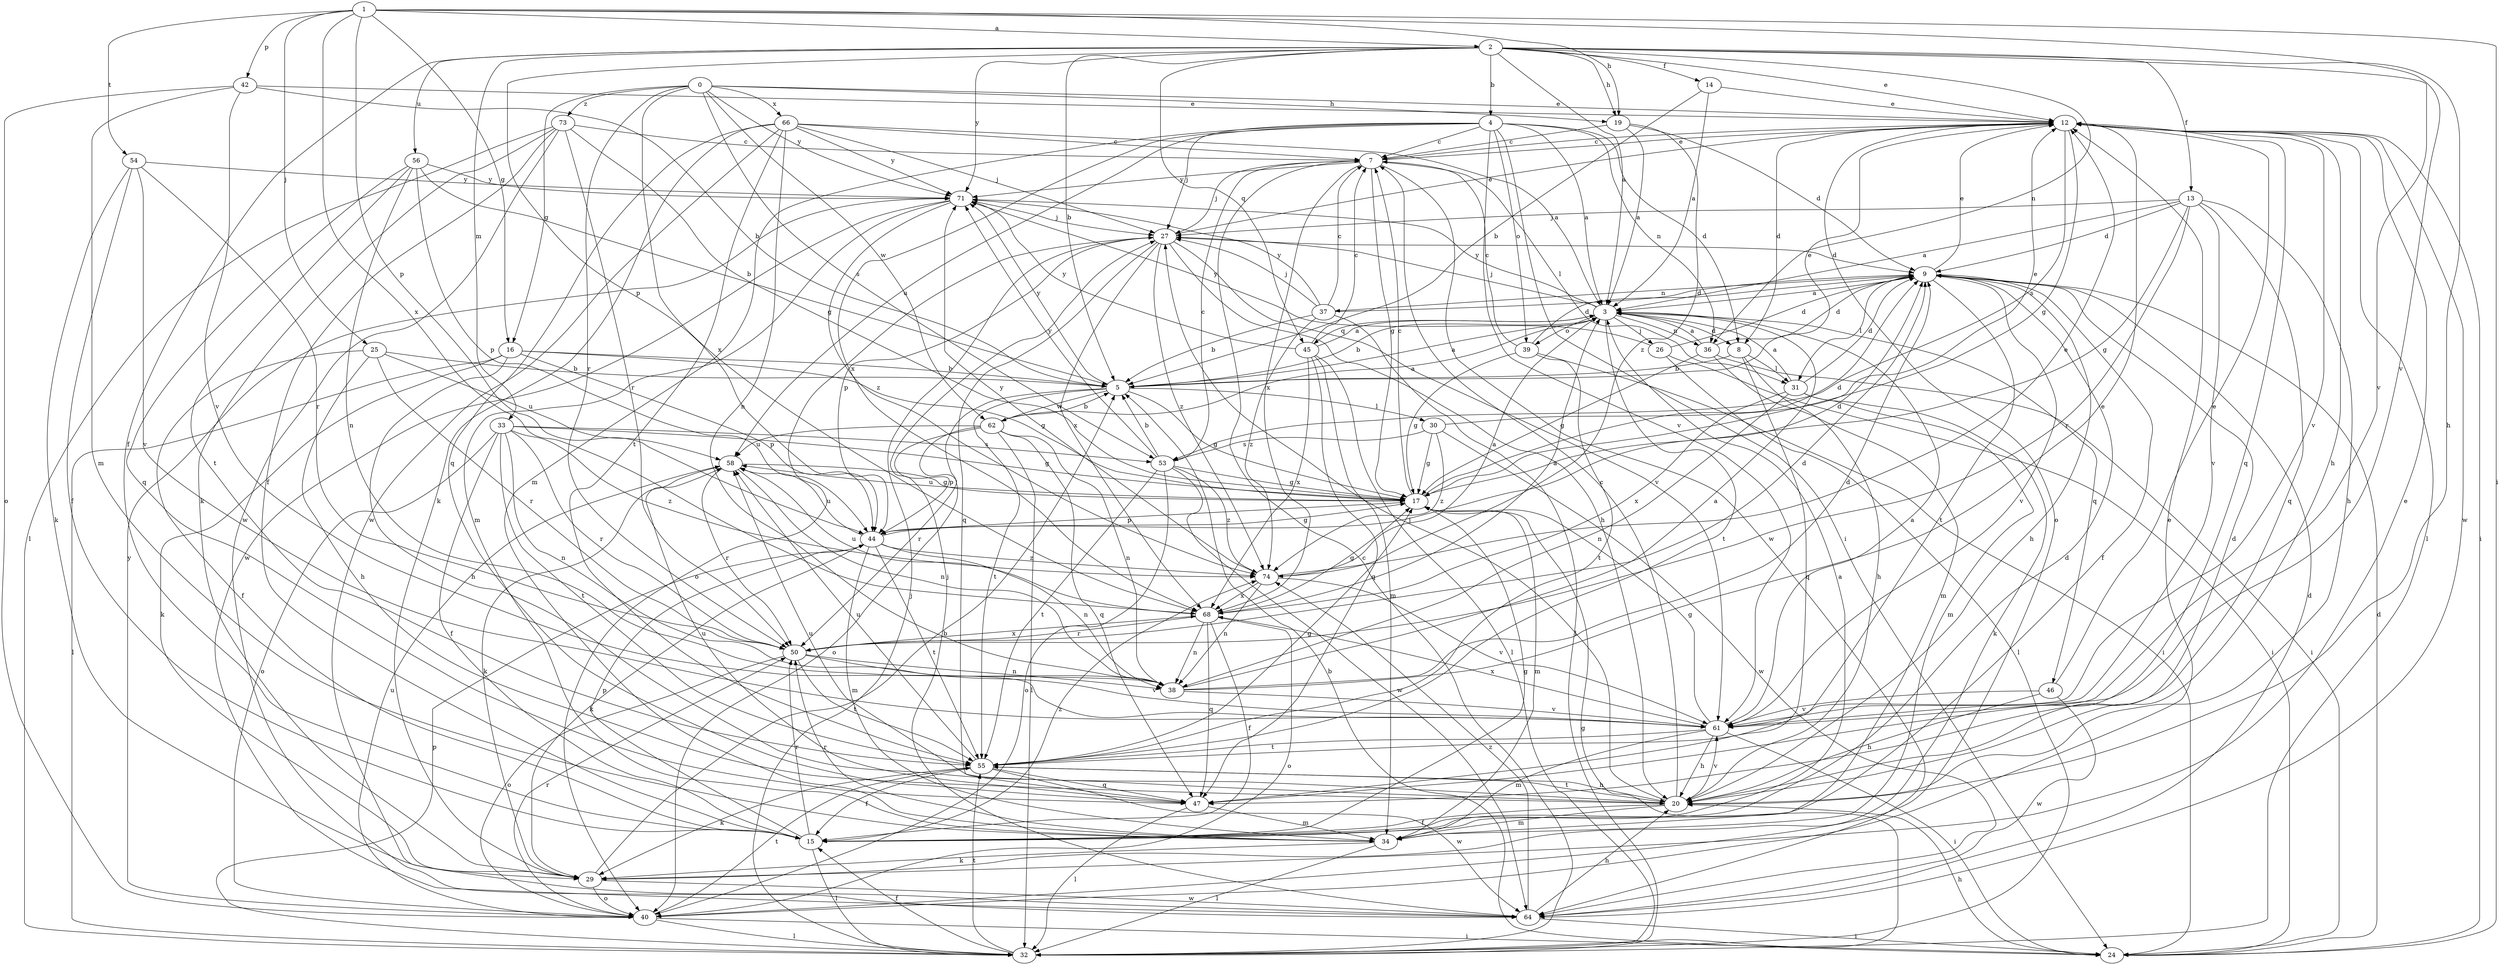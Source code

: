 strict digraph  {
0;
1;
2;
3;
4;
5;
7;
8;
9;
12;
13;
14;
15;
16;
17;
19;
20;
24;
25;
26;
27;
29;
30;
31;
32;
33;
34;
36;
37;
38;
39;
40;
42;
44;
45;
46;
47;
50;
53;
54;
55;
56;
58;
61;
62;
64;
66;
68;
71;
73;
74;
0 -> 12  [label=e];
0 -> 16  [label=g];
0 -> 19  [label=h];
0 -> 50  [label=r];
0 -> 53  [label=s];
0 -> 62  [label=w];
0 -> 66  [label=x];
0 -> 68  [label=x];
0 -> 71  [label=y];
0 -> 73  [label=z];
1 -> 2  [label=a];
1 -> 16  [label=g];
1 -> 19  [label=h];
1 -> 24  [label=i];
1 -> 25  [label=j];
1 -> 42  [label=p];
1 -> 44  [label=p];
1 -> 54  [label=t];
1 -> 61  [label=v];
1 -> 68  [label=x];
2 -> 3  [label=a];
2 -> 4  [label=b];
2 -> 5  [label=b];
2 -> 12  [label=e];
2 -> 13  [label=f];
2 -> 14  [label=f];
2 -> 15  [label=f];
2 -> 19  [label=h];
2 -> 20  [label=h];
2 -> 33  [label=m];
2 -> 36  [label=n];
2 -> 44  [label=p];
2 -> 45  [label=q];
2 -> 56  [label=u];
2 -> 61  [label=v];
2 -> 71  [label=y];
3 -> 5  [label=b];
3 -> 8  [label=d];
3 -> 26  [label=j];
3 -> 27  [label=j];
3 -> 36  [label=n];
3 -> 39  [label=o];
3 -> 45  [label=q];
3 -> 46  [label=q];
3 -> 55  [label=t];
3 -> 71  [label=y];
4 -> 3  [label=a];
4 -> 7  [label=c];
4 -> 8  [label=d];
4 -> 24  [label=i];
4 -> 27  [label=j];
4 -> 34  [label=m];
4 -> 36  [label=n];
4 -> 39  [label=o];
4 -> 58  [label=u];
4 -> 61  [label=v];
4 -> 68  [label=x];
5 -> 3  [label=a];
5 -> 12  [label=e];
5 -> 17  [label=g];
5 -> 30  [label=l];
5 -> 40  [label=o];
5 -> 55  [label=t];
5 -> 62  [label=w];
5 -> 71  [label=y];
7 -> 12  [label=e];
7 -> 17  [label=g];
7 -> 27  [label=j];
7 -> 31  [label=l];
7 -> 64  [label=w];
7 -> 68  [label=x];
7 -> 71  [label=y];
8 -> 5  [label=b];
8 -> 20  [label=h];
8 -> 31  [label=l];
8 -> 47  [label=q];
9 -> 3  [label=a];
9 -> 12  [label=e];
9 -> 15  [label=f];
9 -> 20  [label=h];
9 -> 31  [label=l];
9 -> 37  [label=n];
9 -> 55  [label=t];
9 -> 61  [label=v];
12 -> 7  [label=c];
12 -> 8  [label=d];
12 -> 17  [label=g];
12 -> 20  [label=h];
12 -> 24  [label=i];
12 -> 32  [label=l];
12 -> 40  [label=o];
12 -> 47  [label=q];
12 -> 53  [label=s];
12 -> 61  [label=v];
12 -> 64  [label=w];
13 -> 3  [label=a];
13 -> 9  [label=d];
13 -> 17  [label=g];
13 -> 20  [label=h];
13 -> 27  [label=j];
13 -> 47  [label=q];
13 -> 50  [label=r];
13 -> 61  [label=v];
14 -> 3  [label=a];
14 -> 5  [label=b];
14 -> 12  [label=e];
15 -> 3  [label=a];
15 -> 9  [label=d];
15 -> 17  [label=g];
15 -> 32  [label=l];
15 -> 44  [label=p];
15 -> 50  [label=r];
15 -> 74  [label=z];
16 -> 5  [label=b];
16 -> 17  [label=g];
16 -> 20  [label=h];
16 -> 29  [label=k];
16 -> 32  [label=l];
16 -> 44  [label=p];
17 -> 7  [label=c];
17 -> 9  [label=d];
17 -> 34  [label=m];
17 -> 44  [label=p];
17 -> 58  [label=u];
19 -> 3  [label=a];
19 -> 7  [label=c];
19 -> 9  [label=d];
19 -> 74  [label=z];
20 -> 7  [label=c];
20 -> 9  [label=d];
20 -> 15  [label=f];
20 -> 27  [label=j];
20 -> 34  [label=m];
20 -> 55  [label=t];
20 -> 58  [label=u];
20 -> 61  [label=v];
24 -> 5  [label=b];
24 -> 9  [label=d];
24 -> 20  [label=h];
25 -> 5  [label=b];
25 -> 15  [label=f];
25 -> 20  [label=h];
25 -> 50  [label=r];
25 -> 58  [label=u];
26 -> 9  [label=d];
26 -> 24  [label=i];
26 -> 32  [label=l];
26 -> 71  [label=y];
27 -> 9  [label=d];
27 -> 12  [label=e];
27 -> 20  [label=h];
27 -> 40  [label=o];
27 -> 44  [label=p];
27 -> 47  [label=q];
27 -> 61  [label=v];
27 -> 68  [label=x];
27 -> 74  [label=z];
29 -> 5  [label=b];
29 -> 12  [label=e];
29 -> 40  [label=o];
29 -> 64  [label=w];
30 -> 12  [label=e];
30 -> 17  [label=g];
30 -> 53  [label=s];
30 -> 64  [label=w];
30 -> 74  [label=z];
31 -> 3  [label=a];
31 -> 9  [label=d];
31 -> 29  [label=k];
31 -> 34  [label=m];
31 -> 38  [label=n];
31 -> 68  [label=x];
32 -> 7  [label=c];
32 -> 15  [label=f];
32 -> 17  [label=g];
32 -> 27  [label=j];
32 -> 44  [label=p];
32 -> 55  [label=t];
33 -> 15  [label=f];
33 -> 17  [label=g];
33 -> 38  [label=n];
33 -> 40  [label=o];
33 -> 50  [label=r];
33 -> 53  [label=s];
33 -> 55  [label=t];
33 -> 74  [label=z];
34 -> 29  [label=k];
34 -> 32  [label=l];
34 -> 50  [label=r];
36 -> 3  [label=a];
36 -> 9  [label=d];
36 -> 17  [label=g];
36 -> 24  [label=i];
36 -> 34  [label=m];
37 -> 5  [label=b];
37 -> 7  [label=c];
37 -> 9  [label=d];
37 -> 27  [label=j];
37 -> 32  [label=l];
37 -> 71  [label=y];
37 -> 74  [label=z];
38 -> 3  [label=a];
38 -> 9  [label=d];
38 -> 12  [label=e];
38 -> 61  [label=v];
39 -> 7  [label=c];
39 -> 9  [label=d];
39 -> 17  [label=g];
39 -> 24  [label=i];
39 -> 55  [label=t];
40 -> 12  [label=e];
40 -> 24  [label=i];
40 -> 32  [label=l];
40 -> 50  [label=r];
40 -> 55  [label=t];
40 -> 58  [label=u];
40 -> 71  [label=y];
42 -> 5  [label=b];
42 -> 12  [label=e];
42 -> 34  [label=m];
42 -> 40  [label=o];
42 -> 61  [label=v];
44 -> 9  [label=d];
44 -> 17  [label=g];
44 -> 29  [label=k];
44 -> 34  [label=m];
44 -> 38  [label=n];
44 -> 55  [label=t];
44 -> 58  [label=u];
44 -> 74  [label=z];
45 -> 3  [label=a];
45 -> 7  [label=c];
45 -> 32  [label=l];
45 -> 34  [label=m];
45 -> 47  [label=q];
45 -> 68  [label=x];
45 -> 71  [label=y];
46 -> 12  [label=e];
46 -> 20  [label=h];
46 -> 61  [label=v];
46 -> 64  [label=w];
47 -> 32  [label=l];
47 -> 34  [label=m];
47 -> 58  [label=u];
50 -> 9  [label=d];
50 -> 38  [label=n];
50 -> 40  [label=o];
50 -> 55  [label=t];
50 -> 61  [label=v];
50 -> 68  [label=x];
53 -> 5  [label=b];
53 -> 7  [label=c];
53 -> 17  [label=g];
53 -> 40  [label=o];
53 -> 55  [label=t];
53 -> 64  [label=w];
53 -> 71  [label=y];
53 -> 74  [label=z];
54 -> 15  [label=f];
54 -> 29  [label=k];
54 -> 50  [label=r];
54 -> 61  [label=v];
54 -> 71  [label=y];
55 -> 15  [label=f];
55 -> 17  [label=g];
55 -> 20  [label=h];
55 -> 29  [label=k];
55 -> 47  [label=q];
55 -> 58  [label=u];
55 -> 64  [label=w];
56 -> 5  [label=b];
56 -> 38  [label=n];
56 -> 44  [label=p];
56 -> 47  [label=q];
56 -> 55  [label=t];
56 -> 71  [label=y];
58 -> 17  [label=g];
58 -> 29  [label=k];
58 -> 38  [label=n];
58 -> 50  [label=r];
61 -> 3  [label=a];
61 -> 17  [label=g];
61 -> 20  [label=h];
61 -> 24  [label=i];
61 -> 34  [label=m];
61 -> 55  [label=t];
61 -> 68  [label=x];
62 -> 3  [label=a];
62 -> 5  [label=b];
62 -> 32  [label=l];
62 -> 38  [label=n];
62 -> 44  [label=p];
62 -> 47  [label=q];
62 -> 50  [label=r];
62 -> 58  [label=u];
64 -> 9  [label=d];
64 -> 20  [label=h];
64 -> 24  [label=i];
64 -> 27  [label=j];
64 -> 74  [label=z];
66 -> 3  [label=a];
66 -> 7  [label=c];
66 -> 27  [label=j];
66 -> 29  [label=k];
66 -> 38  [label=n];
66 -> 47  [label=q];
66 -> 55  [label=t];
66 -> 64  [label=w];
66 -> 71  [label=y];
68 -> 3  [label=a];
68 -> 15  [label=f];
68 -> 17  [label=g];
68 -> 38  [label=n];
68 -> 40  [label=o];
68 -> 47  [label=q];
68 -> 50  [label=r];
68 -> 58  [label=u];
71 -> 27  [label=j];
71 -> 34  [label=m];
71 -> 64  [label=w];
71 -> 74  [label=z];
73 -> 7  [label=c];
73 -> 15  [label=f];
73 -> 17  [label=g];
73 -> 29  [label=k];
73 -> 32  [label=l];
73 -> 50  [label=r];
73 -> 64  [label=w];
74 -> 3  [label=a];
74 -> 12  [label=e];
74 -> 38  [label=n];
74 -> 61  [label=v];
74 -> 68  [label=x];
74 -> 71  [label=y];
}
